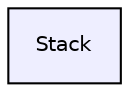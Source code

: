 digraph "Stack" {
  compound=true
  node [ fontsize="10", fontname="Helvetica"];
  edge [ labelfontsize="10", labelfontname="Helvetica"];
  dir_e583b38fcc4435b294e9fede95ee3d06 [shape=box, label="Stack", style="filled", fillcolor="#eeeeff", pencolor="black", URL="dir_e583b38fcc4435b294e9fede95ee3d06.html"];
}
